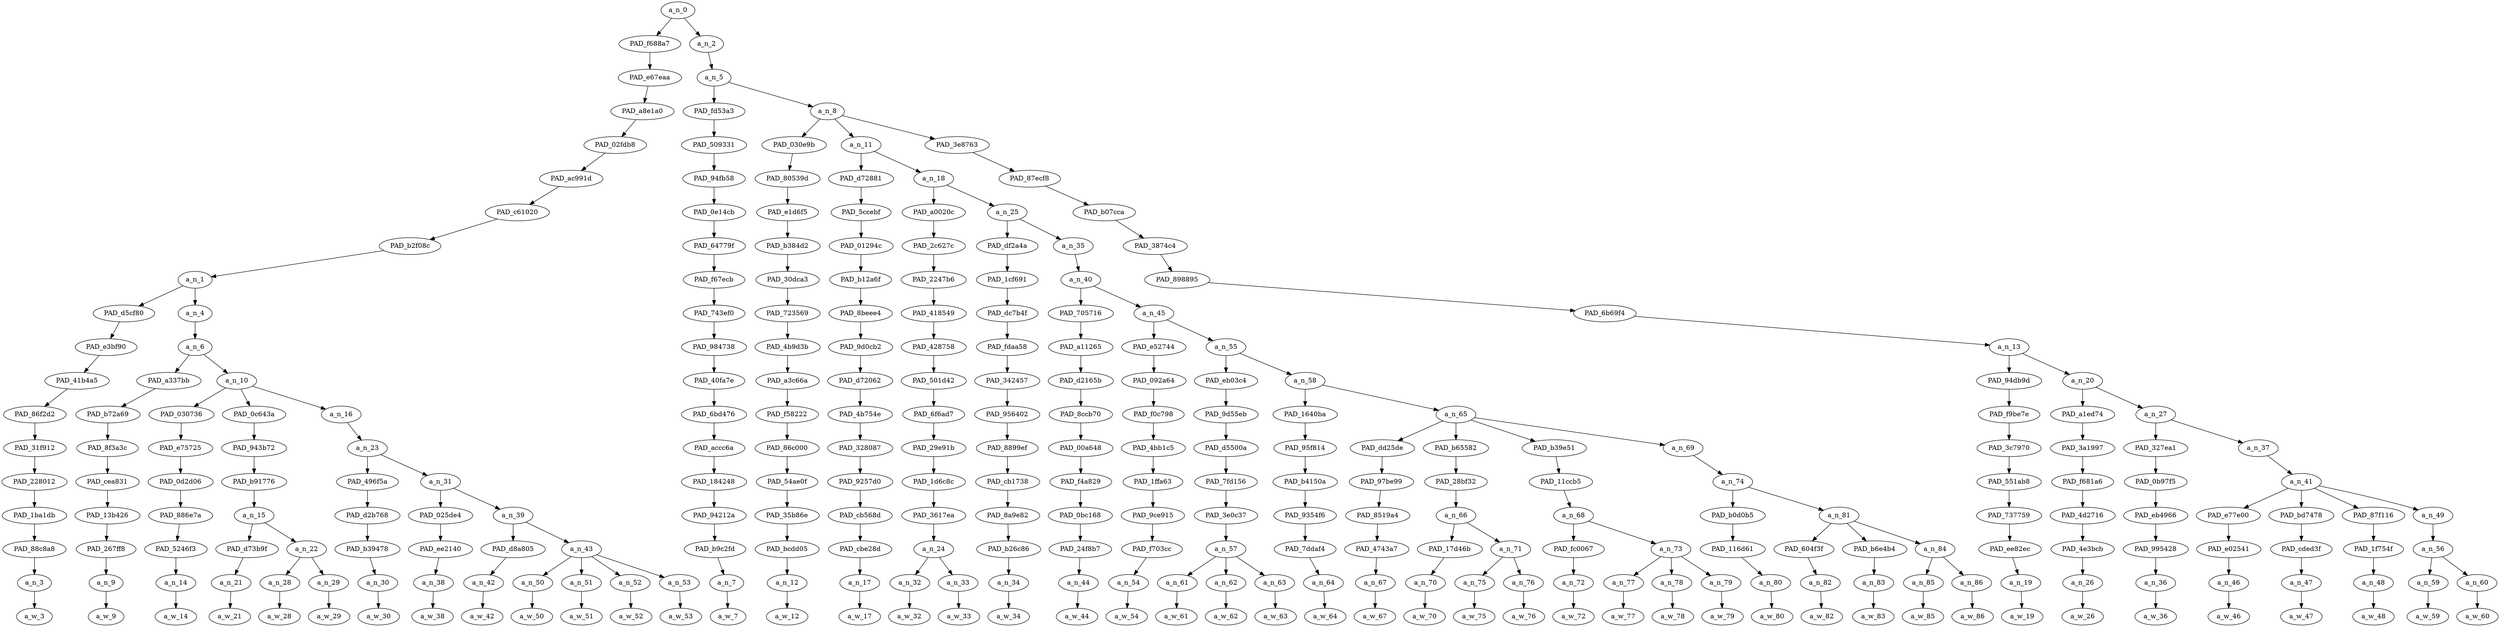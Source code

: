 strict digraph "" {
	a_n_0	[div_dir=1,
		index=0,
		level=18,
		pos="11.536105685763888,18!",
		text_span="[0, 1, 2, 3, 4, 5, 6, 7, 8, 9, 10, 11, 12, 13, 14, 15, 16, 17, 18, 19, 20, 21, 22, 23, 24, 25, 26, 27, 28, 29, 30, 31, 32, 33, 34, \
35, 36, 37, 38, 39, 40, 41, 42, 43, 44, 45]",
		value=1.00000002];
	PAD_f688a7	[div_dir=-1,
		index=0,
		level=17,
		pos="1.3177083333333333,17!",
		text_span="[0, 1, 2, 3, 4, 5, 6, 7, 8, 9, 10, 11, 12]",
		value=0.25385190];
	a_n_0 -> PAD_f688a7;
	a_n_2	[div_dir=1,
		index=1,
		level=17,
		pos="21.754503038194443,17!",
		text_span="[13, 14, 15, 16, 17, 18, 19, 20, 21, 22, 23, 24, 25, 26, 27, 28, 29, 30, 31, 32, 33, 34, 35, 36, 37, 38, 39, 40, 41, 42, 43, 44, \
45]",
		value=0.74612277];
	a_n_0 -> a_n_2;
	PAD_e67eaa	[div_dir=-1,
		index=0,
		level=16,
		pos="1.3177083333333333,16!",
		text_span="[0, 1, 2, 3, 4, 5, 6, 7, 8, 9, 10, 11, 12]",
		value=0.25385190];
	PAD_f688a7 -> PAD_e67eaa;
	PAD_a8e1a0	[div_dir=-1,
		index=0,
		level=15,
		pos="1.3177083333333333,15!",
		text_span="[0, 1, 2, 3, 4, 5, 6, 7, 8, 9, 10, 11, 12]",
		value=0.25385190];
	PAD_e67eaa -> PAD_a8e1a0;
	PAD_02fdb8	[div_dir=-1,
		index=0,
		level=14,
		pos="1.3177083333333333,14!",
		text_span="[0, 1, 2, 3, 4, 5, 6, 7, 8, 9, 10, 11, 12]",
		value=0.25385190];
	PAD_a8e1a0 -> PAD_02fdb8;
	PAD_ac991d	[div_dir=-1,
		index=0,
		level=13,
		pos="1.3177083333333333,13!",
		text_span="[0, 1, 2, 3, 4, 5, 6, 7, 8, 9, 10, 11, 12]",
		value=0.25385190];
	PAD_02fdb8 -> PAD_ac991d;
	PAD_c61020	[div_dir=-1,
		index=0,
		level=12,
		pos="1.3177083333333333,12!",
		text_span="[0, 1, 2, 3, 4, 5, 6, 7, 8, 9, 10, 11, 12]",
		value=0.25385190];
	PAD_ac991d -> PAD_c61020;
	PAD_b2f08c	[div_dir=-1,
		index=0,
		level=11,
		pos="1.3177083333333333,11!",
		text_span="[0, 1, 2, 3, 4, 5, 6, 7, 8, 9, 10, 11, 12]",
		value=0.25385190];
	PAD_c61020 -> PAD_b2f08c;
	a_n_1	[div_dir=-1,
		index=0,
		level=10,
		pos="1.3177083333333333,10!",
		text_span="[0, 1, 2, 3, 4, 5, 6, 7, 8, 9, 10, 11, 12]",
		value=0.25385190];
	PAD_b2f08c -> a_n_1;
	PAD_d5cf80	[div_dir=-1,
		index=0,
		level=9,
		pos="0.0,9!",
		text_span="[0]",
		value=0.03371552];
	a_n_1 -> PAD_d5cf80;
	a_n_4	[div_dir=-1,
		index=1,
		level=9,
		pos="2.6354166666666665,9!",
		text_span="[1, 2, 3, 4, 5, 6, 7, 8, 9, 10, 11, 12]",
		value=0.22001810];
	a_n_1 -> a_n_4;
	PAD_e3bf90	[div_dir=-1,
		index=0,
		level=8,
		pos="0.0,8!",
		text_span="[0]",
		value=0.03371552];
	PAD_d5cf80 -> PAD_e3bf90;
	PAD_41b4a5	[div_dir=-1,
		index=0,
		level=7,
		pos="0.0,7!",
		text_span="[0]",
		value=0.03371552];
	PAD_e3bf90 -> PAD_41b4a5;
	PAD_86f2d2	[div_dir=-1,
		index=0,
		level=6,
		pos="0.0,6!",
		text_span="[0]",
		value=0.03371552];
	PAD_41b4a5 -> PAD_86f2d2;
	PAD_31f912	[div_dir=-1,
		index=0,
		level=5,
		pos="0.0,5!",
		text_span="[0]",
		value=0.03371552];
	PAD_86f2d2 -> PAD_31f912;
	PAD_228012	[div_dir=-1,
		index=0,
		level=4,
		pos="0.0,4!",
		text_span="[0]",
		value=0.03371552];
	PAD_31f912 -> PAD_228012;
	PAD_1ba1db	[div_dir=-1,
		index=0,
		level=3,
		pos="0.0,3!",
		text_span="[0]",
		value=0.03371552];
	PAD_228012 -> PAD_1ba1db;
	PAD_88c8a8	[div_dir=-1,
		index=0,
		level=2,
		pos="0.0,2!",
		text_span="[0]",
		value=0.03371552];
	PAD_1ba1db -> PAD_88c8a8;
	a_n_3	[div_dir=-1,
		index=0,
		level=1,
		pos="0.0,1!",
		text_span="[0]",
		value=0.03371552];
	PAD_88c8a8 -> a_n_3;
	a_w_3	[div_dir=0,
		index=0,
		level=0,
		pos="0,0!",
		text_span="[0]",
		value="<user>"];
	a_n_3 -> a_w_3;
	a_n_6	[div_dir=-1,
		index=1,
		level=8,
		pos="2.6354166666666665,8!",
		text_span="[1, 2, 3, 4, 5, 6, 7, 8, 9, 10, 11, 12]",
		value=0.21990062];
	a_n_4 -> a_n_6;
	PAD_a337bb	[div_dir=-1,
		index=1,
		level=7,
		pos="1.0,7!",
		text_span="[1]",
		value=0.02341669];
	a_n_6 -> PAD_a337bb;
	a_n_10	[div_dir=-1,
		index=2,
		level=7,
		pos="4.270833333333333,7!",
		text_span="[2, 3, 4, 5, 6, 7, 8, 9, 10, 11, 12]",
		value=0.19636644];
	a_n_6 -> a_n_10;
	PAD_b72a69	[div_dir=-1,
		index=1,
		level=6,
		pos="1.0,6!",
		text_span="[1]",
		value=0.02341669];
	PAD_a337bb -> PAD_b72a69;
	PAD_8f3a3c	[div_dir=-1,
		index=1,
		level=5,
		pos="1.0,5!",
		text_span="[1]",
		value=0.02341669];
	PAD_b72a69 -> PAD_8f3a3c;
	PAD_cea831	[div_dir=-1,
		index=1,
		level=4,
		pos="1.0,4!",
		text_span="[1]",
		value=0.02341669];
	PAD_8f3a3c -> PAD_cea831;
	PAD_13b426	[div_dir=-1,
		index=1,
		level=3,
		pos="1.0,3!",
		text_span="[1]",
		value=0.02341669];
	PAD_cea831 -> PAD_13b426;
	PAD_267ff8	[div_dir=-1,
		index=1,
		level=2,
		pos="1.0,2!",
		text_span="[1]",
		value=0.02341669];
	PAD_13b426 -> PAD_267ff8;
	a_n_9	[div_dir=-1,
		index=1,
		level=1,
		pos="1.0,1!",
		text_span="[1]",
		value=0.02341669];
	PAD_267ff8 -> a_n_9;
	a_w_9	[div_dir=0,
		index=1,
		level=0,
		pos="1,0!",
		text_span="[1]",
		value=i];
	a_n_9 -> a_w_9;
	PAD_030736	[div_dir=-1,
		index=2,
		level=6,
		pos="2.0,6!",
		text_span="[2]",
		value=0.02188891];
	a_n_10 -> PAD_030736;
	PAD_0c643a	[div_dir=-1,
		index=3,
		level=6,
		pos="3.75,6!",
		text_span="[3, 4, 5]",
		value=0.04773303];
	a_n_10 -> PAD_0c643a;
	a_n_16	[div_dir=-1,
		index=4,
		level=6,
		pos="7.0625,6!",
		text_span="[6, 7, 8, 9, 10, 11, 12]",
		value=0.12666462];
	a_n_10 -> a_n_16;
	PAD_e75725	[div_dir=-1,
		index=2,
		level=5,
		pos="2.0,5!",
		text_span="[2]",
		value=0.02188891];
	PAD_030736 -> PAD_e75725;
	PAD_0d2d06	[div_dir=-1,
		index=2,
		level=4,
		pos="2.0,4!",
		text_span="[2]",
		value=0.02188891];
	PAD_e75725 -> PAD_0d2d06;
	PAD_886e7a	[div_dir=-1,
		index=2,
		level=3,
		pos="2.0,3!",
		text_span="[2]",
		value=0.02188891];
	PAD_0d2d06 -> PAD_886e7a;
	PAD_5246f3	[div_dir=-1,
		index=2,
		level=2,
		pos="2.0,2!",
		text_span="[2]",
		value=0.02188891];
	PAD_886e7a -> PAD_5246f3;
	a_n_14	[div_dir=-1,
		index=2,
		level=1,
		pos="2.0,1!",
		text_span="[2]",
		value=0.02188891];
	PAD_5246f3 -> a_n_14;
	a_w_14	[div_dir=0,
		index=2,
		level=0,
		pos="2,0!",
		text_span="[2]",
		value=live];
	a_n_14 -> a_w_14;
	PAD_943b72	[div_dir=-1,
		index=3,
		level=5,
		pos="3.75,5!",
		text_span="[3, 4, 5]",
		value=0.04773303];
	PAD_0c643a -> PAD_943b72;
	PAD_b91776	[div_dir=-1,
		index=3,
		level=4,
		pos="3.75,4!",
		text_span="[3, 4, 5]",
		value=0.04773303];
	PAD_943b72 -> PAD_b91776;
	a_n_15	[div_dir=-1,
		index=3,
		level=3,
		pos="3.75,3!",
		text_span="[3, 4, 5]",
		value=0.04773303];
	PAD_b91776 -> a_n_15;
	PAD_d73b9f	[div_dir=-1,
		index=3,
		level=2,
		pos="3.0,2!",
		text_span="[3]",
		value=0.01445560];
	a_n_15 -> PAD_d73b9f;
	a_n_22	[div_dir=-1,
		index=4,
		level=2,
		pos="4.5,2!",
		text_span="[4, 5]",
		value=0.03320906];
	a_n_15 -> a_n_22;
	a_n_21	[div_dir=-1,
		index=3,
		level=1,
		pos="3.0,1!",
		text_span="[3]",
		value=0.01445560];
	PAD_d73b9f -> a_n_21;
	a_w_21	[div_dir=0,
		index=3,
		level=0,
		pos="3,0!",
		text_span="[3]",
		value=in];
	a_n_21 -> a_w_21;
	a_n_28	[div_dir=1,
		index=4,
		level=1,
		pos="4.0,1!",
		text_span="[4]",
		value=0.01373528];
	a_n_22 -> a_n_28;
	a_n_29	[div_dir=-1,
		index=5,
		level=1,
		pos="5.0,1!",
		text_span="[5]",
		value=0.01945633];
	a_n_22 -> a_n_29;
	a_w_28	[div_dir=0,
		index=4,
		level=0,
		pos="4,0!",
		text_span="[4]",
		value=new];
	a_n_28 -> a_w_28;
	a_w_29	[div_dir=0,
		index=5,
		level=0,
		pos="5,0!",
		text_span="[5]",
		value=york];
	a_n_29 -> a_w_29;
	a_n_23	[div_dir=-1,
		index=4,
		level=5,
		pos="7.0625,5!",
		text_span="[6, 7, 8, 9, 10, 11, 12]",
		value=0.12665791];
	a_n_16 -> a_n_23;
	PAD_496f5a	[div_dir=1,
		index=4,
		level=4,
		pos="6.0,4!",
		text_span="[6]",
		value=0.01465546];
	a_n_23 -> PAD_496f5a;
	a_n_31	[div_dir=-1,
		index=5,
		level=4,
		pos="8.125,4!",
		text_span="[7, 8, 9, 10, 11, 12]",
		value=0.11199574];
	a_n_23 -> a_n_31;
	PAD_d2b768	[div_dir=1,
		index=4,
		level=3,
		pos="6.0,3!",
		text_span="[6]",
		value=0.01465546];
	PAD_496f5a -> PAD_d2b768;
	PAD_b39478	[div_dir=1,
		index=5,
		level=2,
		pos="6.0,2!",
		text_span="[6]",
		value=0.01465546];
	PAD_d2b768 -> PAD_b39478;
	a_n_30	[div_dir=1,
		index=6,
		level=1,
		pos="6.0,1!",
		text_span="[6]",
		value=0.01465546];
	PAD_b39478 -> a_n_30;
	a_w_30	[div_dir=0,
		index=6,
		level=0,
		pos="6,0!",
		text_span="[6]",
		value=this];
	a_n_30 -> a_w_30;
	PAD_025de4	[div_dir=-1,
		index=5,
		level=3,
		pos="7.0,3!",
		text_span="[7]",
		value=0.01101651];
	a_n_31 -> PAD_025de4;
	a_n_39	[div_dir=-1,
		index=6,
		level=3,
		pos="9.25,3!",
		text_span="[8, 9, 10, 11, 12]",
		value=0.10096795];
	a_n_31 -> a_n_39;
	PAD_ee2140	[div_dir=-1,
		index=6,
		level=2,
		pos="7.0,2!",
		text_span="[7]",
		value=0.01101651];
	PAD_025de4 -> PAD_ee2140;
	a_n_38	[div_dir=-1,
		index=7,
		level=1,
		pos="7.0,1!",
		text_span="[7]",
		value=0.01101651];
	PAD_ee2140 -> a_n_38;
	a_w_38	[div_dir=0,
		index=7,
		level=0,
		pos="7,0!",
		text_span="[7]",
		value=is];
	a_n_38 -> a_w_38;
	PAD_d8a805	[div_dir=1,
		index=7,
		level=2,
		pos="8.0,2!",
		text_span="[8]",
		value=0.01477233];
	a_n_39 -> PAD_d8a805;
	a_n_43	[div_dir=-1,
		index=8,
		level=2,
		pos="10.5,2!",
		text_span="[9, 10, 11, 12]",
		value=0.08618711];
	a_n_39 -> a_n_43;
	a_n_42	[div_dir=1,
		index=8,
		level=1,
		pos="8.0,1!",
		text_span="[8]",
		value=0.01477233];
	PAD_d8a805 -> a_n_42;
	a_w_42	[div_dir=0,
		index=8,
		level=0,
		pos="8,0!",
		text_span="[8]",
		value=against];
	a_n_42 -> a_w_42;
	a_n_50	[div_dir=-1,
		index=9,
		level=1,
		pos="9.0,1!",
		text_span="[9]",
		value=0.01487028];
	a_n_43 -> a_n_50;
	a_n_51	[div_dir=1,
		index=10,
		level=1,
		pos="10.0,1!",
		text_span="[10]",
		value=0.01648303];
	a_n_43 -> a_n_51;
	a_n_52	[div_dir=-1,
		index=11,
		level=1,
		pos="11.0,1!",
		text_span="[11]",
		value=0.03114056];
	a_n_43 -> a_n_52;
	a_n_53	[div_dir=1,
		index=12,
		level=1,
		pos="12.0,1!",
		text_span="[12]",
		value=0.02367626];
	a_n_43 -> a_n_53;
	a_w_50	[div_dir=0,
		index=9,
		level=0,
		pos="9,0!",
		text_span="[9]",
		value=our];
	a_n_50 -> a_w_50;
	a_w_51	[div_dir=0,
		index=10,
		level=0,
		pos="10,0!",
		text_span="[10]",
		value=first];
	a_n_51 -> a_w_51;
	a_w_52	[div_dir=0,
		index=11,
		level=0,
		pos="11,0!",
		text_span="[11]",
		value=amendment];
	a_n_52 -> a_w_52;
	a_w_53	[div_dir=0,
		index=12,
		level=0,
		pos="12,0!",
		text_span="[12]",
		value=rights];
	a_n_53 -> a_w_53;
	a_n_5	[div_dir=1,
		index=1,
		level=16,
		pos="21.754503038194443,16!",
		text_span="[13, 14, 15, 16, 17, 18, 19, 20, 21, 22, 23, 24, 25, 26, 27, 28, 29, 30, 31, 32, 33, 34, 35, 36, 37, 38, 39, 40, 41, 42, 43, 44, \
45]",
		value=0.74602279];
	a_n_2 -> a_n_5;
	PAD_fd53a3	[div_dir=-1,
		index=1,
		level=15,
		pos="13.0,15!",
		text_span="[13]",
		value=0.01768692];
	a_n_5 -> PAD_fd53a3;
	a_n_8	[div_dir=1,
		index=2,
		level=15,
		pos="30.50900607638889,15!",
		text_span="[14, 15, 16, 17, 18, 19, 20, 21, 22, 23, 24, 25, 26, 27, 28, 29, 30, 31, 32, 33, 34, 35, 36, 37, 38, 39, 40, 41, 42, 43, 44, 45]",
		value=0.72823590];
	a_n_5 -> a_n_8;
	PAD_509331	[div_dir=-1,
		index=1,
		level=14,
		pos="13.0,14!",
		text_span="[13]",
		value=0.01768692];
	PAD_fd53a3 -> PAD_509331;
	PAD_94fb58	[div_dir=-1,
		index=1,
		level=13,
		pos="13.0,13!",
		text_span="[13]",
		value=0.01768692];
	PAD_509331 -> PAD_94fb58;
	PAD_0e14cb	[div_dir=-1,
		index=1,
		level=12,
		pos="13.0,12!",
		text_span="[13]",
		value=0.01768692];
	PAD_94fb58 -> PAD_0e14cb;
	PAD_64779f	[div_dir=-1,
		index=1,
		level=11,
		pos="13.0,11!",
		text_span="[13]",
		value=0.01768692];
	PAD_0e14cb -> PAD_64779f;
	PAD_f67ecb	[div_dir=-1,
		index=1,
		level=10,
		pos="13.0,10!",
		text_span="[13]",
		value=0.01768692];
	PAD_64779f -> PAD_f67ecb;
	PAD_743ef0	[div_dir=-1,
		index=2,
		level=9,
		pos="13.0,9!",
		text_span="[13]",
		value=0.01768692];
	PAD_f67ecb -> PAD_743ef0;
	PAD_984738	[div_dir=-1,
		index=2,
		level=8,
		pos="13.0,8!",
		text_span="[13]",
		value=0.01768692];
	PAD_743ef0 -> PAD_984738;
	PAD_40fa7e	[div_dir=-1,
		index=3,
		level=7,
		pos="13.0,7!",
		text_span="[13]",
		value=0.01768692];
	PAD_984738 -> PAD_40fa7e;
	PAD_6bd476	[div_dir=-1,
		index=5,
		level=6,
		pos="13.0,6!",
		text_span="[13]",
		value=0.01768692];
	PAD_40fa7e -> PAD_6bd476;
	PAD_accc6a	[div_dir=-1,
		index=5,
		level=5,
		pos="13.0,5!",
		text_span="[13]",
		value=0.01768692];
	PAD_6bd476 -> PAD_accc6a;
	PAD_184248	[div_dir=-1,
		index=6,
		level=4,
		pos="13.0,4!",
		text_span="[13]",
		value=0.01768692];
	PAD_accc6a -> PAD_184248;
	PAD_94212a	[div_dir=-1,
		index=7,
		level=3,
		pos="13.0,3!",
		text_span="[13]",
		value=0.01768692];
	PAD_184248 -> PAD_94212a;
	PAD_b9c2fd	[div_dir=-1,
		index=9,
		level=2,
		pos="13.0,2!",
		text_span="[13]",
		value=0.01768692];
	PAD_94212a -> PAD_b9c2fd;
	a_n_7	[div_dir=-1,
		index=13,
		level=1,
		pos="13.0,1!",
		text_span="[13]",
		value=0.01768692];
	PAD_b9c2fd -> a_n_7;
	a_w_7	[div_dir=0,
		index=13,
		level=0,
		pos="13,0!",
		text_span="[13]",
		value=we];
	a_n_7 -> a_w_7;
	PAD_030e9b	[div_dir=-1,
		index=3,
		level=14,
		pos="37.0,14!",
		text_span="[37]",
		value=0.01413990];
	a_n_8 -> PAD_030e9b;
	a_n_11	[div_dir=1,
		index=2,
		level=14,
		pos="15.448893229166666,14!",
		text_span="[14, 15, 16, 17, 18, 19, 20, 21, 22, 23, 24, 25, 26, 27, 28, 29, 30, 31, 32, 33, 34, 35, 36]",
		value=0.57091140];
	a_n_8 -> a_n_11;
	PAD_3e8763	[div_dir=-1,
		index=4,
		level=14,
		pos="39.078125,14!",
		text_span="[38, 39, 40, 41, 42, 43, 44, 45]",
		value=0.14307376];
	a_n_8 -> PAD_3e8763;
	PAD_80539d	[div_dir=-1,
		index=4,
		level=13,
		pos="37.0,13!",
		text_span="[37]",
		value=0.01413990];
	PAD_030e9b -> PAD_80539d;
	PAD_e1d6f5	[div_dir=-1,
		index=5,
		level=12,
		pos="37.0,12!",
		text_span="[37]",
		value=0.01413990];
	PAD_80539d -> PAD_e1d6f5;
	PAD_b384d2	[div_dir=-1,
		index=6,
		level=11,
		pos="37.0,11!",
		text_span="[37]",
		value=0.01413990];
	PAD_e1d6f5 -> PAD_b384d2;
	PAD_30dca3	[div_dir=-1,
		index=6,
		level=10,
		pos="37.0,10!",
		text_span="[37]",
		value=0.01413990];
	PAD_b384d2 -> PAD_30dca3;
	PAD_723569	[div_dir=-1,
		index=8,
		level=9,
		pos="37.0,9!",
		text_span="[37]",
		value=0.01413990];
	PAD_30dca3 -> PAD_723569;
	PAD_4b9d3b	[div_dir=-1,
		index=9,
		level=8,
		pos="37.0,8!",
		text_span="[37]",
		value=0.01413990];
	PAD_723569 -> PAD_4b9d3b;
	PAD_a3c66a	[div_dir=-1,
		index=11,
		level=7,
		pos="37.0,7!",
		text_span="[37]",
		value=0.01413990];
	PAD_4b9d3b -> PAD_a3c66a;
	PAD_f58222	[div_dir=-1,
		index=14,
		level=6,
		pos="37.0,6!",
		text_span="[37]",
		value=0.01413990];
	PAD_a3c66a -> PAD_f58222;
	PAD_86c000	[div_dir=-1,
		index=17,
		level=5,
		pos="37.0,5!",
		text_span="[37]",
		value=0.01413990];
	PAD_f58222 -> PAD_86c000;
	PAD_54ae0f	[div_dir=-1,
		index=18,
		level=4,
		pos="37.0,4!",
		text_span="[37]",
		value=0.01413990];
	PAD_86c000 -> PAD_54ae0f;
	PAD_35b86e	[div_dir=-1,
		index=20,
		level=3,
		pos="37.0,3!",
		text_span="[37]",
		value=0.01413990];
	PAD_54ae0f -> PAD_35b86e;
	PAD_bcdd05	[div_dir=-1,
		index=26,
		level=2,
		pos="37.0,2!",
		text_span="[37]",
		value=0.01413990];
	PAD_35b86e -> PAD_bcdd05;
	a_n_12	[div_dir=-1,
		index=37,
		level=1,
		pos="37.0,1!",
		text_span="[37]",
		value=0.01413990];
	PAD_bcdd05 -> a_n_12;
	a_w_12	[div_dir=0,
		index=37,
		level=0,
		pos="37,0!",
		text_span="[37]",
		value=nor];
	a_n_12 -> a_w_12;
	PAD_d72881	[div_dir=-1,
		index=2,
		level=13,
		pos="14.0,13!",
		text_span="[14]",
		value=0.01644072];
	a_n_11 -> PAD_d72881;
	a_n_18	[div_dir=1,
		index=3,
		level=13,
		pos="16.897786458333332,13!",
		text_span="[15, 16, 17, 18, 19, 20, 21, 22, 23, 24, 25, 26, 27, 28, 29, 30, 31, 32, 33, 34, 35, 36]",
		value=0.55431919];
	a_n_11 -> a_n_18;
	PAD_5ccebf	[div_dir=-1,
		index=2,
		level=12,
		pos="14.0,12!",
		text_span="[14]",
		value=0.01644072];
	PAD_d72881 -> PAD_5ccebf;
	PAD_01294c	[div_dir=-1,
		index=2,
		level=11,
		pos="14.0,11!",
		text_span="[14]",
		value=0.01644072];
	PAD_5ccebf -> PAD_01294c;
	PAD_b12a6f	[div_dir=-1,
		index=2,
		level=10,
		pos="14.0,10!",
		text_span="[14]",
		value=0.01644072];
	PAD_01294c -> PAD_b12a6f;
	PAD_8beee4	[div_dir=-1,
		index=3,
		level=9,
		pos="14.0,9!",
		text_span="[14]",
		value=0.01644072];
	PAD_b12a6f -> PAD_8beee4;
	PAD_9d0cb2	[div_dir=-1,
		index=3,
		level=8,
		pos="14.0,8!",
		text_span="[14]",
		value=0.01644072];
	PAD_8beee4 -> PAD_9d0cb2;
	PAD_d72062	[div_dir=-1,
		index=4,
		level=7,
		pos="14.0,7!",
		text_span="[14]",
		value=0.01644072];
	PAD_9d0cb2 -> PAD_d72062;
	PAD_4b754e	[div_dir=-1,
		index=6,
		level=6,
		pos="14.0,6!",
		text_span="[14]",
		value=0.01644072];
	PAD_d72062 -> PAD_4b754e;
	PAD_328087	[div_dir=-1,
		index=6,
		level=5,
		pos="14.0,5!",
		text_span="[14]",
		value=0.01644072];
	PAD_4b754e -> PAD_328087;
	PAD_9257d0	[div_dir=-1,
		index=7,
		level=4,
		pos="14.0,4!",
		text_span="[14]",
		value=0.01644072];
	PAD_328087 -> PAD_9257d0;
	PAD_cb568d	[div_dir=-1,
		index=8,
		level=3,
		pos="14.0,3!",
		text_span="[14]",
		value=0.01644072];
	PAD_9257d0 -> PAD_cb568d;
	PAD_cbe28d	[div_dir=-1,
		index=10,
		level=2,
		pos="14.0,2!",
		text_span="[14]",
		value=0.01644072];
	PAD_cb568d -> PAD_cbe28d;
	a_n_17	[div_dir=-1,
		index=14,
		level=1,
		pos="14.0,1!",
		text_span="[14]",
		value=0.01644072];
	PAD_cbe28d -> a_n_17;
	a_w_17	[div_dir=0,
		index=14,
		level=0,
		pos="14,0!",
		text_span="[14]",
		value=have];
	a_n_17 -> a_w_17;
	PAD_a0020c	[div_dir=1,
		index=3,
		level=12,
		pos="15.5,12!",
		text_span="[15, 16]",
		value=0.11458595];
	a_n_18 -> PAD_a0020c;
	a_n_25	[div_dir=1,
		index=4,
		level=12,
		pos="18.295572916666664,12!",
		text_span="[17, 18, 19, 20, 21, 22, 23, 24, 25, 26, 27, 28, 29, 30, 31, 32, 33, 34, 35, 36]",
		value=0.43957803];
	a_n_18 -> a_n_25;
	PAD_2c627c	[div_dir=1,
		index=3,
		level=11,
		pos="15.5,11!",
		text_span="[15, 16]",
		value=0.11458595];
	PAD_a0020c -> PAD_2c627c;
	PAD_2247b6	[div_dir=1,
		index=3,
		level=10,
		pos="15.5,10!",
		text_span="[15, 16]",
		value=0.11458595];
	PAD_2c627c -> PAD_2247b6;
	PAD_418549	[div_dir=1,
		index=4,
		level=9,
		pos="15.5,9!",
		text_span="[15, 16]",
		value=0.11458595];
	PAD_2247b6 -> PAD_418549;
	PAD_428758	[div_dir=1,
		index=4,
		level=8,
		pos="15.5,8!",
		text_span="[15, 16]",
		value=0.11458595];
	PAD_418549 -> PAD_428758;
	PAD_501d42	[div_dir=1,
		index=5,
		level=7,
		pos="15.5,7!",
		text_span="[15, 16]",
		value=0.11458595];
	PAD_428758 -> PAD_501d42;
	PAD_6f6ad7	[div_dir=1,
		index=7,
		level=6,
		pos="15.5,6!",
		text_span="[15, 16]",
		value=0.11458595];
	PAD_501d42 -> PAD_6f6ad7;
	PAD_29e91b	[div_dir=1,
		index=7,
		level=5,
		pos="15.5,5!",
		text_span="[15, 16]",
		value=0.11458595];
	PAD_6f6ad7 -> PAD_29e91b;
	PAD_1d6c8c	[div_dir=1,
		index=8,
		level=4,
		pos="15.5,4!",
		text_span="[15, 16]",
		value=0.11458595];
	PAD_29e91b -> PAD_1d6c8c;
	PAD_3617ea	[div_dir=1,
		index=9,
		level=3,
		pos="15.5,3!",
		text_span="[15, 16]",
		value=0.11458595];
	PAD_1d6c8c -> PAD_3617ea;
	a_n_24	[div_dir=1,
		index=11,
		level=2,
		pos="15.5,2!",
		text_span="[15, 16]",
		value=0.11458595];
	PAD_3617ea -> a_n_24;
	a_n_32	[div_dir=1,
		index=15,
		level=1,
		pos="15.0,1!",
		text_span="[15]",
		value=0.04364573];
	a_n_24 -> a_n_32;
	a_n_33	[div_dir=1,
		index=16,
		level=1,
		pos="16.0,1!",
		text_span="[16]",
		value=0.07068499];
	a_n_24 -> a_n_33;
	a_w_32	[div_dir=0,
		index=15,
		level=0,
		pos="15,0!",
		text_span="[15]",
		value=illegal];
	a_n_32 -> a_w_32;
	a_w_33	[div_dir=0,
		index=16,
		level=0,
		pos="16,0!",
		text_span="[16]",
		value=aliens];
	a_n_33 -> a_w_33;
	PAD_df2a4a	[div_dir=-1,
		index=4,
		level=11,
		pos="17.0,11!",
		text_span="[17]",
		value=0.01749284];
	a_n_25 -> PAD_df2a4a;
	a_n_35	[div_dir=1,
		index=5,
		level=11,
		pos="19.591145833333332,11!",
		text_span="[18, 19, 20, 21, 22, 23, 24, 25, 26, 27, 28, 29, 30, 31, 32, 33, 34, 35, 36]",
		value=0.42199963];
	a_n_25 -> a_n_35;
	PAD_1cf691	[div_dir=-1,
		index=4,
		level=10,
		pos="17.0,10!",
		text_span="[17]",
		value=0.01749284];
	PAD_df2a4a -> PAD_1cf691;
	PAD_dc7b4f	[div_dir=-1,
		index=5,
		level=9,
		pos="17.0,9!",
		text_span="[17]",
		value=0.01749284];
	PAD_1cf691 -> PAD_dc7b4f;
	PAD_fdaa58	[div_dir=-1,
		index=5,
		level=8,
		pos="17.0,8!",
		text_span="[17]",
		value=0.01749284];
	PAD_dc7b4f -> PAD_fdaa58;
	PAD_342457	[div_dir=-1,
		index=6,
		level=7,
		pos="17.0,7!",
		text_span="[17]",
		value=0.01749284];
	PAD_fdaa58 -> PAD_342457;
	PAD_956402	[div_dir=-1,
		index=8,
		level=6,
		pos="17.0,6!",
		text_span="[17]",
		value=0.01749284];
	PAD_342457 -> PAD_956402;
	PAD_8899ef	[div_dir=-1,
		index=8,
		level=5,
		pos="17.0,5!",
		text_span="[17]",
		value=0.01749284];
	PAD_956402 -> PAD_8899ef;
	PAD_cb1738	[div_dir=-1,
		index=9,
		level=4,
		pos="17.0,4!",
		text_span="[17]",
		value=0.01749284];
	PAD_8899ef -> PAD_cb1738;
	PAD_8a9e82	[div_dir=-1,
		index=10,
		level=3,
		pos="17.0,3!",
		text_span="[17]",
		value=0.01749284];
	PAD_cb1738 -> PAD_8a9e82;
	PAD_b26c86	[div_dir=-1,
		index=12,
		level=2,
		pos="17.0,2!",
		text_span="[17]",
		value=0.01749284];
	PAD_8a9e82 -> PAD_b26c86;
	a_n_34	[div_dir=-1,
		index=17,
		level=1,
		pos="17.0,1!",
		text_span="[17]",
		value=0.01749284];
	PAD_b26c86 -> a_n_34;
	a_w_34	[div_dir=0,
		index=17,
		level=0,
		pos="17,0!",
		text_span="[17]",
		value=that];
	a_n_34 -> a_w_34;
	a_n_40	[div_dir=1,
		index=5,
		level=10,
		pos="19.591145833333332,10!",
		text_span="[18, 19, 20, 21, 22, 23, 24, 25, 26, 27, 28, 29, 30, 31, 32, 33, 34, 35, 36]",
		value=0.42190131];
	a_n_35 -> a_n_40;
	PAD_705716	[div_dir=-1,
		index=6,
		level=9,
		pos="18.0,9!",
		text_span="[18]",
		value=0.01554589];
	a_n_40 -> PAD_705716;
	a_n_45	[div_dir=1,
		index=7,
		level=9,
		pos="21.182291666666664,9!",
		text_span="[19, 20, 21, 22, 23, 24, 25, 26, 27, 28, 29, 30, 31, 32, 33, 34, 35, 36]",
		value=0.40625709];
	a_n_40 -> a_n_45;
	PAD_a11265	[div_dir=-1,
		index=6,
		level=8,
		pos="18.0,8!",
		text_span="[18]",
		value=0.01554589];
	PAD_705716 -> PAD_a11265;
	PAD_d2165b	[div_dir=-1,
		index=7,
		level=7,
		pos="18.0,7!",
		text_span="[18]",
		value=0.01554589];
	PAD_a11265 -> PAD_d2165b;
	PAD_8ccb70	[div_dir=-1,
		index=9,
		level=6,
		pos="18.0,6!",
		text_span="[18]",
		value=0.01554589];
	PAD_d2165b -> PAD_8ccb70;
	PAD_00a648	[div_dir=-1,
		index=9,
		level=5,
		pos="18.0,5!",
		text_span="[18]",
		value=0.01554589];
	PAD_8ccb70 -> PAD_00a648;
	PAD_f4a829	[div_dir=-1,
		index=10,
		level=4,
		pos="18.0,4!",
		text_span="[18]",
		value=0.01554589];
	PAD_00a648 -> PAD_f4a829;
	PAD_0bc168	[div_dir=-1,
		index=11,
		level=3,
		pos="18.0,3!",
		text_span="[18]",
		value=0.01554589];
	PAD_f4a829 -> PAD_0bc168;
	PAD_24f8b7	[div_dir=-1,
		index=13,
		level=2,
		pos="18.0,2!",
		text_span="[18]",
		value=0.01554589];
	PAD_0bc168 -> PAD_24f8b7;
	a_n_44	[div_dir=-1,
		index=18,
		level=1,
		pos="18.0,1!",
		text_span="[18]",
		value=0.01554589];
	PAD_24f8b7 -> a_n_44;
	a_w_44	[div_dir=0,
		index=18,
		level=0,
		pos="18,0!",
		text_span="[18]",
		value=have1];
	a_n_44 -> a_w_44;
	PAD_e52744	[div_dir=-1,
		index=7,
		level=8,
		pos="19.0,8!",
		text_span="[19]",
		value=0.03274415];
	a_n_45 -> PAD_e52744;
	a_n_55	[div_dir=1,
		index=8,
		level=8,
		pos="23.364583333333332,8!",
		text_span="[20, 21, 22, 23, 24, 25, 26, 27, 28, 29, 30, 31, 32, 33, 34, 35, 36]",
		value=0.37339940];
	a_n_45 -> a_n_55;
	PAD_092a64	[div_dir=-1,
		index=8,
		level=7,
		pos="19.0,7!",
		text_span="[19]",
		value=0.03274415];
	PAD_e52744 -> PAD_092a64;
	PAD_f0c798	[div_dir=-1,
		index=10,
		level=6,
		pos="19.0,6!",
		text_span="[19]",
		value=0.03274415];
	PAD_092a64 -> PAD_f0c798;
	PAD_4bb1c5	[div_dir=-1,
		index=10,
		level=5,
		pos="19.0,5!",
		text_span="[19]",
		value=0.03274415];
	PAD_f0c798 -> PAD_4bb1c5;
	PAD_1ffa63	[div_dir=-1,
		index=11,
		level=4,
		pos="19.0,4!",
		text_span="[19]",
		value=0.03274415];
	PAD_4bb1c5 -> PAD_1ffa63;
	PAD_9ce915	[div_dir=-1,
		index=12,
		level=3,
		pos="19.0,3!",
		text_span="[19]",
		value=0.03274415];
	PAD_1ffa63 -> PAD_9ce915;
	PAD_f703cc	[div_dir=-1,
		index=14,
		level=2,
		pos="19.0,2!",
		text_span="[19]",
		value=0.03274415];
	PAD_9ce915 -> PAD_f703cc;
	a_n_54	[div_dir=-1,
		index=19,
		level=1,
		pos="19.0,1!",
		text_span="[19]",
		value=0.03274415];
	PAD_f703cc -> a_n_54;
	a_w_54	[div_dir=0,
		index=19,
		level=0,
		pos="19,0!",
		text_span="[19]",
		value=raped];
	a_n_54 -> a_w_54;
	PAD_eb03c4	[div_dir=1,
		index=9,
		level=7,
		pos="21.0,7!",
		text_span="[20, 21, 22]",
		value=0.10680208];
	a_n_55 -> PAD_eb03c4;
	a_n_58	[div_dir=1,
		index=10,
		level=7,
		pos="25.729166666666664,7!",
		text_span="[23, 24, 25, 26, 27, 28, 29, 30, 31, 32, 33, 34, 35, 36]",
		value=0.26646318];
	a_n_55 -> a_n_58;
	PAD_9d55eb	[div_dir=1,
		index=11,
		level=6,
		pos="21.0,6!",
		text_span="[20, 21, 22]",
		value=0.10680208];
	PAD_eb03c4 -> PAD_9d55eb;
	PAD_d5500a	[div_dir=1,
		index=11,
		level=5,
		pos="21.0,5!",
		text_span="[20, 21, 22]",
		value=0.10680208];
	PAD_9d55eb -> PAD_d5500a;
	PAD_7fd156	[div_dir=1,
		index=12,
		level=4,
		pos="21.0,4!",
		text_span="[20, 21, 22]",
		value=0.10680208];
	PAD_d5500a -> PAD_7fd156;
	PAD_3e0c37	[div_dir=1,
		index=13,
		level=3,
		pos="21.0,3!",
		text_span="[20, 21, 22]",
		value=0.10680208];
	PAD_7fd156 -> PAD_3e0c37;
	a_n_57	[div_dir=1,
		index=15,
		level=2,
		pos="21.0,2!",
		text_span="[20, 21, 22]",
		value=0.10680208];
	PAD_3e0c37 -> a_n_57;
	a_n_61	[div_dir=-1,
		index=20,
		level=1,
		pos="20.0,1!",
		text_span="[20]",
		value=0.02971564];
	a_n_57 -> a_n_61;
	a_n_62	[div_dir=1,
		index=21,
		level=1,
		pos="21.0,1!",
		text_span="[21]",
		value=0.03577106];
	a_n_57 -> a_n_62;
	a_n_63	[div_dir=1,
		index=22,
		level=1,
		pos="22.0,1!",
		text_span="[22]",
		value=0.04110808];
	a_n_57 -> a_n_63;
	a_w_61	[div_dir=0,
		index=20,
		level=0,
		pos="20,0!",
		text_span="[20]",
		value=murdered];
	a_n_61 -> a_w_61;
	a_w_62	[div_dir=0,
		index=21,
		level=0,
		pos="21,0!",
		text_span="[21]",
		value=stolen];
	a_n_62 -> a_w_62;
	a_w_63	[div_dir=0,
		index=22,
		level=0,
		pos="22,0!",
		text_span="[22]",
		value=identities];
	a_n_63 -> a_w_63;
	PAD_1640ba	[div_dir=1,
		index=12,
		level=6,
		pos="23.0,6!",
		text_span="[23]",
		value=0.02487414];
	a_n_58 -> PAD_1640ba;
	a_n_65	[div_dir=1,
		index=13,
		level=6,
		pos="28.458333333333332,6!",
		text_span="[24, 25, 26, 27, 28, 29, 30, 31, 32, 33, 34, 35, 36]",
		value=0.24153109];
	a_n_58 -> a_n_65;
	PAD_95f814	[div_dir=1,
		index=12,
		level=5,
		pos="23.0,5!",
		text_span="[23]",
		value=0.02487414];
	PAD_1640ba -> PAD_95f814;
	PAD_b4150a	[div_dir=1,
		index=13,
		level=4,
		pos="23.0,4!",
		text_span="[23]",
		value=0.02487414];
	PAD_95f814 -> PAD_b4150a;
	PAD_9354f6	[div_dir=1,
		index=14,
		level=3,
		pos="23.0,3!",
		text_span="[23]",
		value=0.02487414];
	PAD_b4150a -> PAD_9354f6;
	PAD_7ddaf4	[div_dir=1,
		index=16,
		level=2,
		pos="23.0,2!",
		text_span="[23]",
		value=0.02487414];
	PAD_9354f6 -> PAD_7ddaf4;
	a_n_64	[div_dir=1,
		index=23,
		level=1,
		pos="23.0,1!",
		text_span="[23]",
		value=0.02487414];
	PAD_7ddaf4 -> a_n_64;
	a_w_64	[div_dir=0,
		index=23,
		level=0,
		pos="23,0!",
		text_span="[23]",
		value=stabbed];
	a_n_64 -> a_w_64;
	PAD_dd25de	[div_dir=-1,
		index=14,
		level=5,
		pos="27.0,5!",
		text_span="[27]",
		value=0.01561916];
	a_n_65 -> PAD_dd25de;
	PAD_b65582	[div_dir=1,
		index=13,
		level=5,
		pos="24.75,5!",
		text_span="[24, 25, 26]",
		value=0.08198134];
	a_n_65 -> PAD_b65582;
	PAD_b39e51	[div_dir=1,
		index=15,
		level=5,
		pos="29.0,5!",
		text_span="[28, 29, 30, 31]",
		value=0.09170291];
	a_n_65 -> PAD_b39e51;
	a_n_69	[div_dir=-1,
		index=16,
		level=5,
		pos="33.08333333333333,5!",
		text_span="[32, 33, 34, 35, 36]",
		value=0.05218010];
	a_n_65 -> a_n_69;
	PAD_97be99	[div_dir=-1,
		index=15,
		level=4,
		pos="27.0,4!",
		text_span="[27]",
		value=0.01561916];
	PAD_dd25de -> PAD_97be99;
	PAD_8519a4	[div_dir=-1,
		index=16,
		level=3,
		pos="27.0,3!",
		text_span="[27]",
		value=0.01561916];
	PAD_97be99 -> PAD_8519a4;
	PAD_4743a7	[div_dir=-1,
		index=19,
		level=2,
		pos="27.0,2!",
		text_span="[27]",
		value=0.01561916];
	PAD_8519a4 -> PAD_4743a7;
	a_n_67	[div_dir=-1,
		index=27,
		level=1,
		pos="27.0,1!",
		text_span="[27]",
		value=0.01561916];
	PAD_4743a7 -> a_n_67;
	a_w_67	[div_dir=0,
		index=27,
		level=0,
		pos="27,0!",
		text_span="[27]",
		value=and];
	a_n_67 -> a_w_67;
	PAD_28bf32	[div_dir=1,
		index=14,
		level=4,
		pos="24.75,4!",
		text_span="[24, 25, 26]",
		value=0.08198134];
	PAD_b65582 -> PAD_28bf32;
	a_n_66	[div_dir=1,
		index=15,
		level=3,
		pos="24.75,3!",
		text_span="[24, 25, 26]",
		value=0.08198134];
	PAD_28bf32 -> a_n_66;
	PAD_17d46b	[div_dir=1,
		index=17,
		level=2,
		pos="24.0,2!",
		text_span="[24]",
		value=0.02322752];
	a_n_66 -> PAD_17d46b;
	a_n_71	[div_dir=1,
		index=18,
		level=2,
		pos="25.5,2!",
		text_span="[25, 26]",
		value=0.05867659];
	a_n_66 -> a_n_71;
	a_n_70	[div_dir=1,
		index=24,
		level=1,
		pos="24.0,1!",
		text_span="[24]",
		value=0.02322752];
	PAD_17d46b -> a_n_70;
	a_w_70	[div_dir=0,
		index=24,
		level=0,
		pos="24,0!",
		text_span="[24]",
		value=robbed];
	a_n_70 -> a_w_70;
	a_n_75	[div_dir=-1,
		index=25,
		level=1,
		pos="25.0,1!",
		text_span="[25]",
		value=0.03116591];
	a_n_71 -> a_n_75;
	a_n_76	[div_dir=1,
		index=26,
		level=1,
		pos="26.0,1!",
		text_span="[26]",
		value=0.02742835];
	a_n_71 -> a_n_76;
	a_w_75	[div_dir=0,
		index=25,
		level=0,
		pos="25,0!",
		text_span="[25]",
		value=imported];
	a_n_75 -> a_w_75;
	a_w_76	[div_dir=0,
		index=26,
		level=0,
		pos="26,0!",
		text_span="[26]",
		value=drugs];
	a_n_76 -> a_w_76;
	PAD_11ccb5	[div_dir=1,
		index=16,
		level=4,
		pos="29.0,4!",
		text_span="[28, 29, 30, 31]",
		value=0.09170291];
	PAD_b39e51 -> PAD_11ccb5;
	a_n_68	[div_dir=1,
		index=17,
		level=3,
		pos="29.0,3!",
		text_span="[28, 29, 30, 31]",
		value=0.09170291];
	PAD_11ccb5 -> a_n_68;
	PAD_fc0067	[div_dir=1,
		index=20,
		level=2,
		pos="28.0,2!",
		text_span="[28]",
		value=0.04162673];
	a_n_68 -> PAD_fc0067;
	a_n_73	[div_dir=-1,
		index=21,
		level=2,
		pos="30.0,2!",
		text_span="[29, 30, 31]",
		value=0.05004360];
	a_n_68 -> a_n_73;
	a_n_72	[div_dir=1,
		index=28,
		level=1,
		pos="28.0,1!",
		text_span="[28]",
		value=0.04162673];
	PAD_fc0067 -> a_n_72;
	a_w_72	[div_dir=0,
		index=28,
		level=0,
		pos="28,0!",
		text_span="[28]",
		value=trafficked];
	a_n_72 -> a_w_72;
	a_n_77	[div_dir=-1,
		index=29,
		level=1,
		pos="29.0,1!",
		text_span="[29]",
		value=0.02292789];
	a_n_73 -> a_n_77;
	a_n_78	[div_dir=1,
		index=30,
		level=1,
		pos="30.0,1!",
		text_span="[30]",
		value=0.01358780];
	a_n_73 -> a_n_78;
	a_n_79	[div_dir=-1,
		index=31,
		level=1,
		pos="31.0,1!",
		text_span="[31]",
		value=0.01351847];
	a_n_73 -> a_n_79;
	a_w_77	[div_dir=0,
		index=29,
		level=0,
		pos="29,0!",
		text_span="[29]",
		value=women];
	a_n_77 -> a_w_77;
	a_w_78	[div_dir=0,
		index=30,
		level=0,
		pos="30,0!",
		text_span="[30]",
		value=and1];
	a_n_78 -> a_w_78;
	a_w_79	[div_dir=0,
		index=31,
		level=0,
		pos="31,0!",
		text_span="[31]",
		value=children];
	a_n_79 -> a_w_79;
	a_n_74	[div_dir=-1,
		index=17,
		level=4,
		pos="33.08333333333333,4!",
		text_span="[32, 33, 34, 35, 36]",
		value=0.05217120];
	a_n_69 -> a_n_74;
	PAD_b0d0b5	[div_dir=-1,
		index=18,
		level=3,
		pos="32.0,3!",
		text_span="[32]",
		value=0.01168594];
	a_n_74 -> PAD_b0d0b5;
	a_n_81	[div_dir=-1,
		index=19,
		level=3,
		pos="34.166666666666664,3!",
		text_span="[33, 34, 35, 36]",
		value=0.04047637];
	a_n_74 -> a_n_81;
	PAD_116d61	[div_dir=-1,
		index=22,
		level=2,
		pos="32.0,2!",
		text_span="[32]",
		value=0.01168594];
	PAD_b0d0b5 -> PAD_116d61;
	a_n_80	[div_dir=-1,
		index=32,
		level=1,
		pos="32.0,1!",
		text_span="[32]",
		value=0.01168594];
	PAD_116d61 -> a_n_80;
	a_w_80	[div_dir=0,
		index=32,
		level=0,
		pos="32,0!",
		text_span="[32]",
		value=they];
	a_n_80 -> a_w_80;
	PAD_604f3f	[div_dir=-1,
		index=23,
		level=2,
		pos="33.0,2!",
		text_span="[33]",
		value=0.01139501];
	a_n_81 -> PAD_604f3f;
	PAD_b6e4b4	[div_dir=1,
		index=24,
		level=2,
		pos="34.0,2!",
		text_span="[34]",
		value=0.00823307];
	a_n_81 -> PAD_b6e4b4;
	a_n_84	[div_dir=-1,
		index=25,
		level=2,
		pos="35.5,2!",
		text_span="[35, 36]",
		value=0.02084284];
	a_n_81 -> a_n_84;
	a_n_82	[div_dir=-1,
		index=33,
		level=1,
		pos="33.0,1!",
		text_span="[33]",
		value=0.01139501];
	PAD_604f3f -> a_n_82;
	a_w_82	[div_dir=0,
		index=33,
		level=0,
		pos="33,0!",
		text_span="[33]",
		value=should];
	a_n_82 -> a_w_82;
	a_n_83	[div_dir=1,
		index=34,
		level=1,
		pos="34.0,1!",
		text_span="[34]",
		value=0.00823307];
	PAD_b6e4b4 -> a_n_83;
	a_w_83	[div_dir=0,
		index=34,
		level=0,
		pos="34,0!",
		text_span="[34]",
		value=not];
	a_n_83 -> a_w_83;
	a_n_85	[div_dir=-1,
		index=35,
		level=1,
		pos="35.0,1!",
		text_span="[35]",
		value=0.00846093];
	a_n_84 -> a_n_85;
	a_n_86	[div_dir=-1,
		index=36,
		level=1,
		pos="36.0,1!",
		text_span="[36]",
		value=0.01235233];
	a_n_84 -> a_n_86;
	a_w_85	[div_dir=0,
		index=35,
		level=0,
		pos="35,0!",
		text_span="[35]",
		value=be];
	a_n_85 -> a_w_85;
	a_w_86	[div_dir=0,
		index=36,
		level=0,
		pos="36,0!",
		text_span="[36]",
		value=here];
	a_n_86 -> a_w_86;
	PAD_87ecf8	[div_dir=-1,
		index=5,
		level=13,
		pos="39.078125,13!",
		text_span="[38, 39, 40, 41, 42, 43, 44, 45]",
		value=0.14307376];
	PAD_3e8763 -> PAD_87ecf8;
	PAD_b07cca	[div_dir=-1,
		index=6,
		level=12,
		pos="39.078125,12!",
		text_span="[38, 39, 40, 41, 42, 43, 44, 45]",
		value=0.14307376];
	PAD_87ecf8 -> PAD_b07cca;
	PAD_3874c4	[div_dir=-1,
		index=7,
		level=11,
		pos="39.078125,11!",
		text_span="[38, 39, 40, 41, 42, 43, 44, 45]",
		value=0.14307376];
	PAD_b07cca -> PAD_3874c4;
	PAD_898895	[div_dir=-1,
		index=7,
		level=10,
		pos="39.078125,10!",
		text_span="[38, 39, 40, 41, 42, 43, 44, 45]",
		value=0.14307376];
	PAD_3874c4 -> PAD_898895;
	PAD_6b69f4	[div_dir=-1,
		index=9,
		level=9,
		pos="39.078125,9!",
		text_span="[38, 39, 40, 41, 42, 43, 44, 45]",
		value=0.14307376];
	PAD_898895 -> PAD_6b69f4;
	a_n_13	[div_dir=-1,
		index=10,
		level=8,
		pos="39.078125,8!",
		text_span="[38, 39, 40, 41, 42, 43, 44, 45]",
		value=0.14307376];
	PAD_6b69f4 -> a_n_13;
	PAD_94db9d	[div_dir=-1,
		index=12,
		level=7,
		pos="38.0,7!",
		text_span="[38]",
		value=0.01188228];
	a_n_13 -> PAD_94db9d;
	a_n_20	[div_dir=-1,
		index=13,
		level=7,
		pos="40.15625,7!",
		text_span="[39, 40, 41, 42, 43, 44, 45]",
		value=0.13118776];
	a_n_13 -> a_n_20;
	PAD_f9be7e	[div_dir=-1,
		index=15,
		level=6,
		pos="38.0,6!",
		text_span="[38]",
		value=0.01188228];
	PAD_94db9d -> PAD_f9be7e;
	PAD_3c7970	[div_dir=-1,
		index=18,
		level=5,
		pos="38.0,5!",
		text_span="[38]",
		value=0.01188228];
	PAD_f9be7e -> PAD_3c7970;
	PAD_551ab8	[div_dir=-1,
		index=19,
		level=4,
		pos="38.0,4!",
		text_span="[38]",
		value=0.01188228];
	PAD_3c7970 -> PAD_551ab8;
	PAD_737759	[div_dir=-1,
		index=21,
		level=3,
		pos="38.0,3!",
		text_span="[38]",
		value=0.01188228];
	PAD_551ab8 -> PAD_737759;
	PAD_ee82ec	[div_dir=-1,
		index=27,
		level=2,
		pos="38.0,2!",
		text_span="[38]",
		value=0.01188228];
	PAD_737759 -> PAD_ee82ec;
	a_n_19	[div_dir=-1,
		index=38,
		level=1,
		pos="38.0,1!",
		text_span="[38]",
		value=0.01188228];
	PAD_ee82ec -> a_n_19;
	a_w_19	[div_dir=0,
		index=38,
		level=0,
		pos="38,0!",
		text_span="[38]",
		value=should1];
	a_n_19 -> a_w_19;
	PAD_a1ed74	[div_dir=1,
		index=16,
		level=6,
		pos="39.0,6!",
		text_span="[39]",
		value=0.01635312];
	a_n_20 -> PAD_a1ed74;
	a_n_27	[div_dir=-1,
		index=17,
		level=6,
		pos="41.3125,6!",
		text_span="[40, 41, 42, 43, 44, 45]",
		value=0.11483174];
	a_n_20 -> a_n_27;
	PAD_3a1997	[div_dir=1,
		index=19,
		level=5,
		pos="39.0,5!",
		text_span="[39]",
		value=0.01635312];
	PAD_a1ed74 -> PAD_3a1997;
	PAD_f681a6	[div_dir=1,
		index=20,
		level=4,
		pos="39.0,4!",
		text_span="[39]",
		value=0.01635312];
	PAD_3a1997 -> PAD_f681a6;
	PAD_4d2716	[div_dir=1,
		index=22,
		level=3,
		pos="39.0,3!",
		text_span="[39]",
		value=0.01635312];
	PAD_f681a6 -> PAD_4d2716;
	PAD_4e3bcb	[div_dir=1,
		index=28,
		level=2,
		pos="39.0,2!",
		text_span="[39]",
		value=0.01635312];
	PAD_4d2716 -> PAD_4e3bcb;
	a_n_26	[div_dir=1,
		index=39,
		level=1,
		pos="39.0,1!",
		text_span="[39]",
		value=0.01635312];
	PAD_4e3bcb -> a_n_26;
	a_w_26	[div_dir=0,
		index=39,
		level=0,
		pos="39,0!",
		text_span="[39]",
		value=people];
	a_n_26 -> a_w_26;
	PAD_327ea1	[div_dir=-1,
		index=20,
		level=5,
		pos="40.0,5!",
		text_span="[40]",
		value=0.01221594];
	a_n_27 -> PAD_327ea1;
	a_n_37	[div_dir=-1,
		index=21,
		level=5,
		pos="42.625,5!",
		text_span="[41, 42, 43, 44, 45]",
		value=0.10258541];
	a_n_27 -> a_n_37;
	PAD_0b97f5	[div_dir=-1,
		index=21,
		level=4,
		pos="40.0,4!",
		text_span="[40]",
		value=0.01221594];
	PAD_327ea1 -> PAD_0b97f5;
	PAD_eb4966	[div_dir=-1,
		index=23,
		level=3,
		pos="40.0,3!",
		text_span="[40]",
		value=0.01221594];
	PAD_0b97f5 -> PAD_eb4966;
	PAD_995428	[div_dir=-1,
		index=29,
		level=2,
		pos="40.0,2!",
		text_span="[40]",
		value=0.01221594];
	PAD_eb4966 -> PAD_995428;
	a_n_36	[div_dir=-1,
		index=40,
		level=1,
		pos="40.0,1!",
		text_span="[40]",
		value=0.01221594];
	PAD_995428 -> a_n_36;
	a_w_36	[div_dir=0,
		index=40,
		level=0,
		pos="40,0!",
		text_span="[40]",
		value=that1];
	a_n_36 -> a_w_36;
	a_n_41	[div_dir=-1,
		index=22,
		level=4,
		pos="42.625,4!",
		text_span="[41, 42, 43, 44, 45]",
		value=0.10257283];
	a_n_37 -> a_n_41;
	PAD_e77e00	[div_dir=1,
		index=24,
		level=3,
		pos="41.0,3!",
		text_span="[41]",
		value=0.02073683];
	a_n_41 -> PAD_e77e00;
	PAD_bd7478	[div_dir=1,
		index=25,
		level=3,
		pos="42.0,3!",
		text_span="[42]",
		value=0.01345898];
	a_n_41 -> PAD_bd7478;
	PAD_87f116	[div_dir=-1,
		index=26,
		level=3,
		pos="43.0,3!",
		text_span="[43]",
		value=0.01506797];
	a_n_41 -> PAD_87f116;
	a_n_49	[div_dir=-1,
		index=27,
		level=3,
		pos="44.5,3!",
		text_span="[44, 45]",
		value=0.05329648];
	a_n_41 -> a_n_49;
	PAD_e02541	[div_dir=1,
		index=30,
		level=2,
		pos="41.0,2!",
		text_span="[41]",
		value=0.02073683];
	PAD_e77e00 -> PAD_e02541;
	a_n_46	[div_dir=1,
		index=41,
		level=1,
		pos="41.0,1!",
		text_span="[41]",
		value=0.02073683];
	PAD_e02541 -> a_n_46;
	a_w_46	[div_dir=0,
		index=41,
		level=0,
		pos="41,0!",
		text_span="[41]",
		value=call];
	a_n_46 -> a_w_46;
	PAD_cded3f	[div_dir=1,
		index=31,
		level=2,
		pos="42.0,2!",
		text_span="[42]",
		value=0.01345898];
	PAD_bd7478 -> PAD_cded3f;
	a_n_47	[div_dir=1,
		index=42,
		level=1,
		pos="42.0,1!",
		text_span="[42]",
		value=0.01345898];
	PAD_cded3f -> a_n_47;
	a_w_47	[div_dir=0,
		index=42,
		level=0,
		pos="42,0!",
		text_span="[42]",
		value=them];
	a_n_47 -> a_w_47;
	PAD_1f754f	[div_dir=-1,
		index=32,
		level=2,
		pos="43.0,2!",
		text_span="[43]",
		value=0.01506797];
	PAD_87f116 -> PAD_1f754f;
	a_n_48	[div_dir=-1,
		index=43,
		level=1,
		pos="43.0,1!",
		text_span="[43]",
		value=0.01506797];
	PAD_1f754f -> a_n_48;
	a_w_48	[div_dir=0,
		index=43,
		level=0,
		pos="43,0!",
		text_span="[43]",
		value=out];
	a_n_48 -> a_w_48;
	a_n_56	[div_dir=-1,
		index=33,
		level=2,
		pos="44.5,2!",
		text_span="[44, 45]",
		value=0.05326726];
	a_n_49 -> a_n_56;
	a_n_59	[div_dir=-1,
		index=44,
		level=1,
		pos="44.0,1!",
		text_span="[44]",
		value=0.01185649];
	a_n_56 -> a_n_59;
	a_n_60	[div_dir=-1,
		index=45,
		level=1,
		pos="45.0,1!",
		text_span="[45]",
		value=0.04138156];
	a_n_56 -> a_n_60;
	a_w_59	[div_dir=0,
		index=44,
		level=0,
		pos="44,0!",
		text_span="[44]",
		value=be1];
	a_n_59 -> a_w_59;
	a_w_60	[div_dir=0,
		index=45,
		level=0,
		pos="45,0!",
		text_span="[45]",
		value=penalized];
	a_n_60 -> a_w_60;
}
